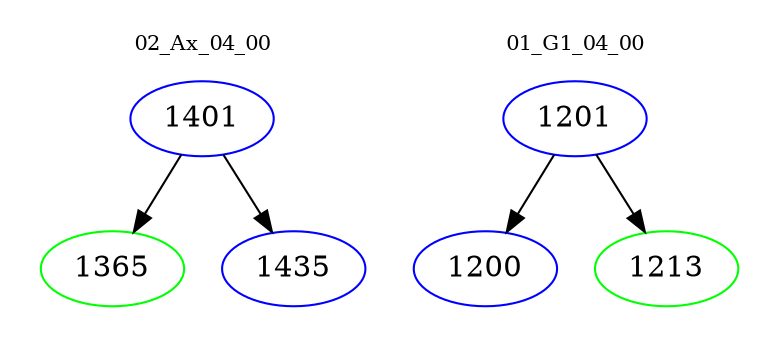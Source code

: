digraph{
subgraph cluster_0 {
color = white
label = "02_Ax_04_00";
fontsize=10;
T0_1401 [label="1401", color="blue"]
T0_1401 -> T0_1365 [color="black"]
T0_1365 [label="1365", color="green"]
T0_1401 -> T0_1435 [color="black"]
T0_1435 [label="1435", color="blue"]
}
subgraph cluster_1 {
color = white
label = "01_G1_04_00";
fontsize=10;
T1_1201 [label="1201", color="blue"]
T1_1201 -> T1_1200 [color="black"]
T1_1200 [label="1200", color="blue"]
T1_1201 -> T1_1213 [color="black"]
T1_1213 [label="1213", color="green"]
}
}
